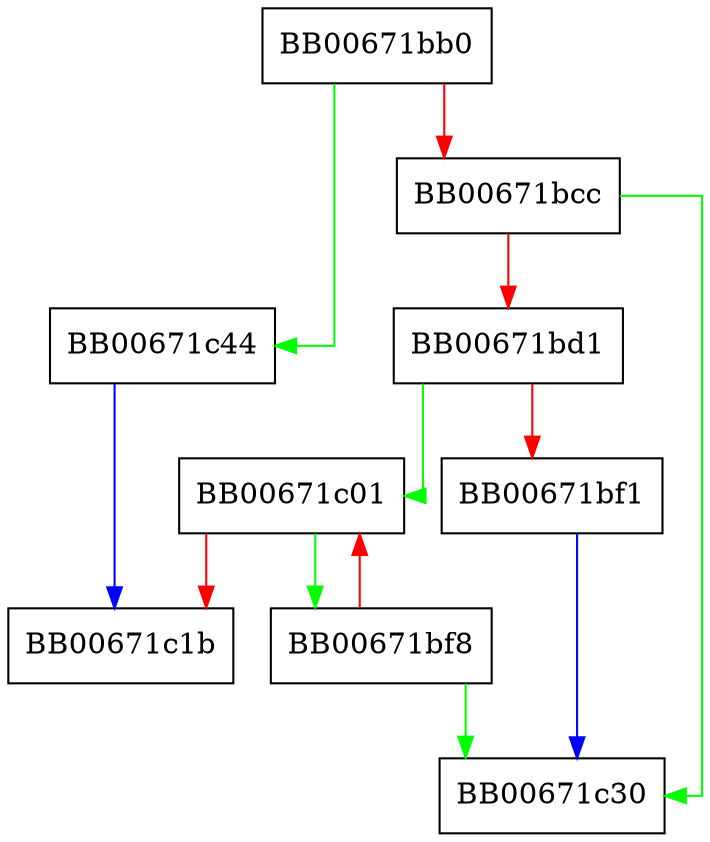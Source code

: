 digraph X509at_get_attr_by_NID {
  node [shape="box"];
  graph [splines=ortho];
  BB00671bb0 -> BB00671c44 [color="green"];
  BB00671bb0 -> BB00671bcc [color="red"];
  BB00671bcc -> BB00671c30 [color="green"];
  BB00671bcc -> BB00671bd1 [color="red"];
  BB00671bd1 -> BB00671c01 [color="green"];
  BB00671bd1 -> BB00671bf1 [color="red"];
  BB00671bf1 -> BB00671c30 [color="blue"];
  BB00671bf8 -> BB00671c30 [color="green"];
  BB00671bf8 -> BB00671c01 [color="red"];
  BB00671c01 -> BB00671bf8 [color="green"];
  BB00671c01 -> BB00671c1b [color="red"];
  BB00671c44 -> BB00671c1b [color="blue"];
}